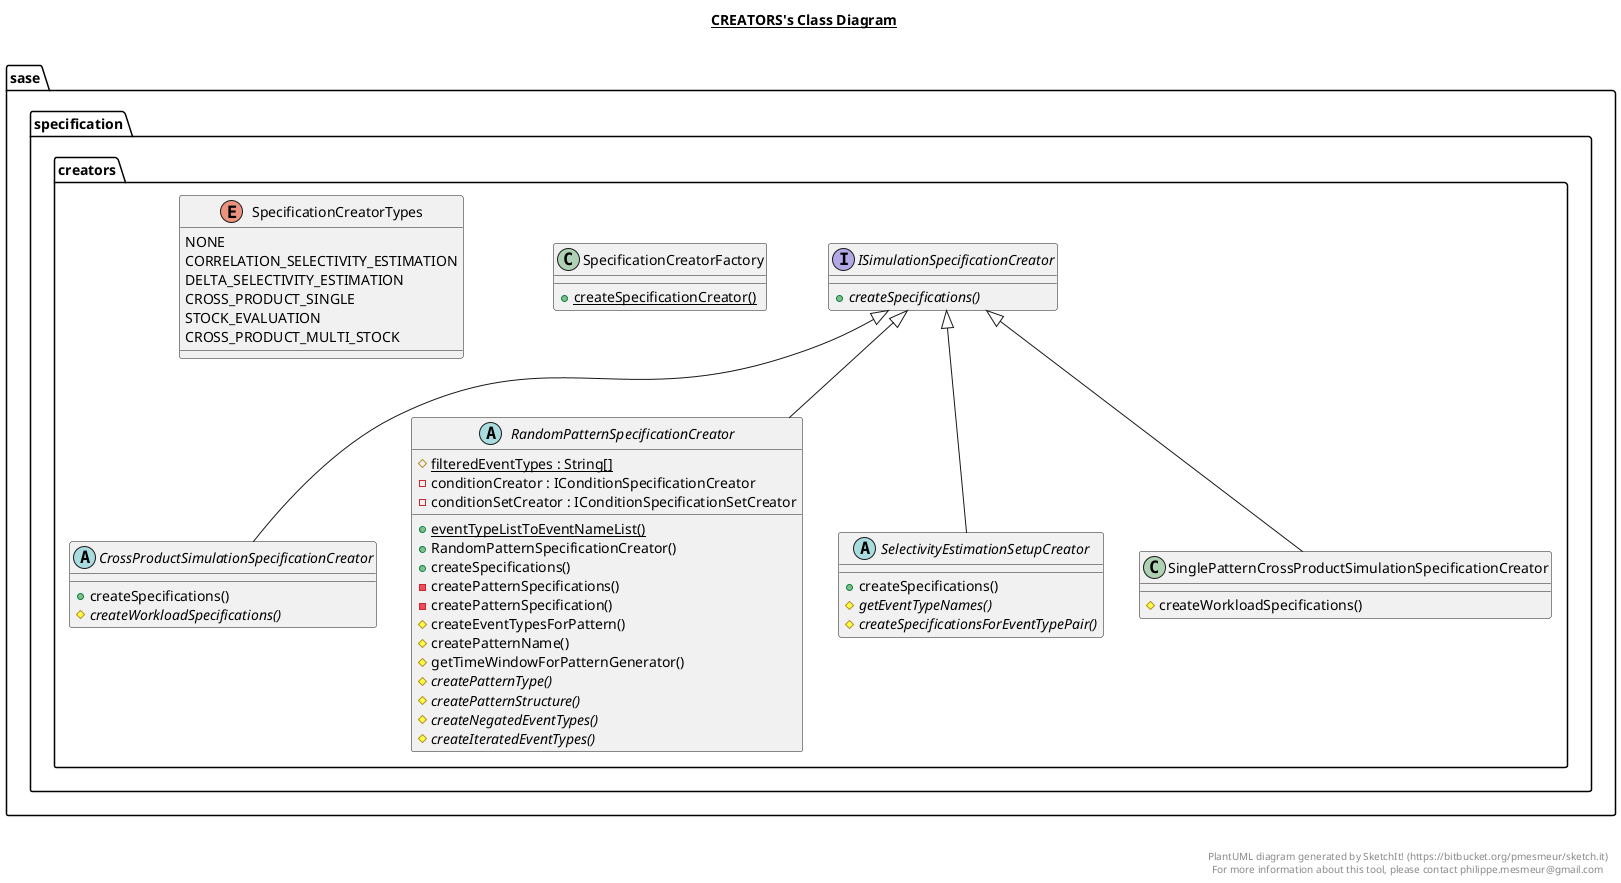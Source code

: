 @startuml

title __CREATORS's Class Diagram__\n

  package sase.specification {
    package sase.specification.creators {
      abstract class CrossProductSimulationSpecificationCreator {
          + createSpecifications()
          {abstract} # createWorkloadSpecifications()
      }
    }
  }
  

  package sase.specification {
    package sase.specification.creators {
      interface ISimulationSpecificationCreator {
          {abstract} + createSpecifications()
      }
    }
  }
  

  package sase.specification {
    package sase.specification.creators {
      abstract class RandomPatternSpecificationCreator {
          {static} # filteredEventTypes : String[]
          - conditionCreator : IConditionSpecificationCreator
          - conditionSetCreator : IConditionSpecificationSetCreator
          {static} + eventTypeListToEventNameList()
          + RandomPatternSpecificationCreator()
          + createSpecifications()
          - createPatternSpecifications()
          - createPatternSpecification()
          # createEventTypesForPattern()
          # createPatternName()
          # getTimeWindowForPatternGenerator()
          {abstract} # createPatternType()
          {abstract} # createPatternStructure()
          {abstract} # createNegatedEventTypes()
          {abstract} # createIteratedEventTypes()
      }
    }
  }
  

  package sase.specification {
    package sase.specification.creators {
      abstract class SelectivityEstimationSetupCreator {
          + createSpecifications()
          {abstract} # getEventTypeNames()
          {abstract} # createSpecificationsForEventTypePair()
      }
    }
  }
  

  package sase.specification {
    package sase.specification.creators {
      class SinglePatternCrossProductSimulationSpecificationCreator {
          # createWorkloadSpecifications()
      }
    }
  }
  

  package sase.specification {
    package sase.specification.creators {
      class SpecificationCreatorFactory {
          {static} + createSpecificationCreator()
      }
    }
  }
  

  package sase.specification {
    package sase.specification.creators {
      enum SpecificationCreatorTypes {
        NONE
        CORRELATION_SELECTIVITY_ESTIMATION
        DELTA_SELECTIVITY_ESTIMATION
        CROSS_PRODUCT_SINGLE
        STOCK_EVALUATION
        CROSS_PRODUCT_MULTI_STOCK
      }
    }
  }
  

  CrossProductSimulationSpecificationCreator -up-|> ISimulationSpecificationCreator
  RandomPatternSpecificationCreator -up-|> ISimulationSpecificationCreator
  SelectivityEstimationSetupCreator -up-|> ISimulationSpecificationCreator
  SinglePatternCrossProductSimulationSpecificationCreator -up-|> ISimulationSpecificationCreator


right footer


PlantUML diagram generated by SketchIt! (https://bitbucket.org/pmesmeur/sketch.it)
For more information about this tool, please contact philippe.mesmeur@gmail.com
endfooter

@enduml
